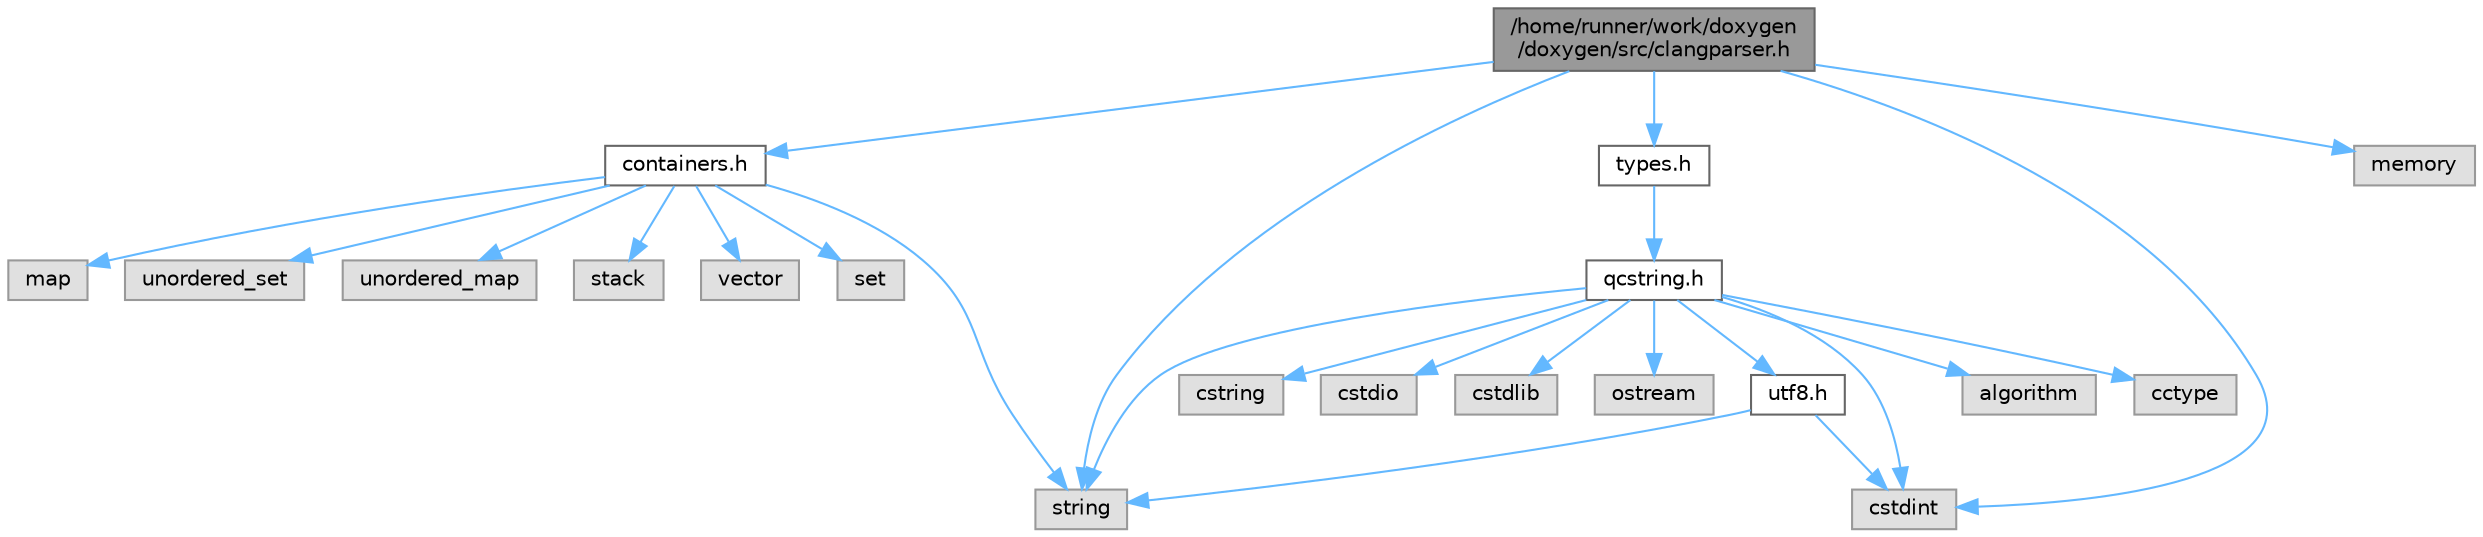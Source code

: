 digraph "/home/runner/work/doxygen/doxygen/src/clangparser.h"
{
 // INTERACTIVE_SVG=YES
 // LATEX_PDF_SIZE
  bgcolor="transparent";
  edge [fontname=Helvetica,fontsize=10,labelfontname=Helvetica,labelfontsize=10];
  node [fontname=Helvetica,fontsize=10,shape=box,height=0.2,width=0.4];
  Node1 [id="Node000001",label="/home/runner/work/doxygen\l/doxygen/src/clangparser.h",height=0.2,width=0.4,color="gray40", fillcolor="grey60", style="filled", fontcolor="black"];
  Node1 -> Node2 [id="edge1_Node000001_Node000002",color="steelblue1",style="solid"];
  Node2 [id="Node000002",label="containers.h",height=0.2,width=0.4,color="grey40", fillcolor="white", style="filled",URL="$d5/d75/containers_8h.html",tooltip=" "];
  Node2 -> Node3 [id="edge2_Node000002_Node000003",color="steelblue1",style="solid"];
  Node3 [id="Node000003",label="vector",height=0.2,width=0.4,color="grey60", fillcolor="#E0E0E0", style="filled"];
  Node2 -> Node4 [id="edge3_Node000002_Node000004",color="steelblue1",style="solid"];
  Node4 [id="Node000004",label="string",height=0.2,width=0.4,color="grey60", fillcolor="#E0E0E0", style="filled"];
  Node2 -> Node5 [id="edge4_Node000002_Node000005",color="steelblue1",style="solid"];
  Node5 [id="Node000005",label="set",height=0.2,width=0.4,color="grey60", fillcolor="#E0E0E0", style="filled"];
  Node2 -> Node6 [id="edge5_Node000002_Node000006",color="steelblue1",style="solid"];
  Node6 [id="Node000006",label="map",height=0.2,width=0.4,color="grey60", fillcolor="#E0E0E0", style="filled"];
  Node2 -> Node7 [id="edge6_Node000002_Node000007",color="steelblue1",style="solid"];
  Node7 [id="Node000007",label="unordered_set",height=0.2,width=0.4,color="grey60", fillcolor="#E0E0E0", style="filled"];
  Node2 -> Node8 [id="edge7_Node000002_Node000008",color="steelblue1",style="solid"];
  Node8 [id="Node000008",label="unordered_map",height=0.2,width=0.4,color="grey60", fillcolor="#E0E0E0", style="filled"];
  Node2 -> Node9 [id="edge8_Node000002_Node000009",color="steelblue1",style="solid"];
  Node9 [id="Node000009",label="stack",height=0.2,width=0.4,color="grey60", fillcolor="#E0E0E0", style="filled"];
  Node1 -> Node10 [id="edge9_Node000001_Node000010",color="steelblue1",style="solid"];
  Node10 [id="Node000010",label="types.h",height=0.2,width=0.4,color="grey40", fillcolor="white", style="filled",URL="$d9/d49/types_8h.html",tooltip="This file contains a number of basic enums and types."];
  Node10 -> Node11 [id="edge10_Node000010_Node000011",color="steelblue1",style="solid"];
  Node11 [id="Node000011",label="qcstring.h",height=0.2,width=0.4,color="grey40", fillcolor="white", style="filled",URL="$d7/d5c/qcstring_8h.html",tooltip=" "];
  Node11 -> Node4 [id="edge11_Node000011_Node000004",color="steelblue1",style="solid"];
  Node11 -> Node12 [id="edge12_Node000011_Node000012",color="steelblue1",style="solid"];
  Node12 [id="Node000012",label="algorithm",height=0.2,width=0.4,color="grey60", fillcolor="#E0E0E0", style="filled"];
  Node11 -> Node13 [id="edge13_Node000011_Node000013",color="steelblue1",style="solid"];
  Node13 [id="Node000013",label="cctype",height=0.2,width=0.4,color="grey60", fillcolor="#E0E0E0", style="filled"];
  Node11 -> Node14 [id="edge14_Node000011_Node000014",color="steelblue1",style="solid"];
  Node14 [id="Node000014",label="cstring",height=0.2,width=0.4,color="grey60", fillcolor="#E0E0E0", style="filled"];
  Node11 -> Node15 [id="edge15_Node000011_Node000015",color="steelblue1",style="solid"];
  Node15 [id="Node000015",label="cstdio",height=0.2,width=0.4,color="grey60", fillcolor="#E0E0E0", style="filled"];
  Node11 -> Node16 [id="edge16_Node000011_Node000016",color="steelblue1",style="solid"];
  Node16 [id="Node000016",label="cstdlib",height=0.2,width=0.4,color="grey60", fillcolor="#E0E0E0", style="filled"];
  Node11 -> Node17 [id="edge17_Node000011_Node000017",color="steelblue1",style="solid"];
  Node17 [id="Node000017",label="cstdint",height=0.2,width=0.4,color="grey60", fillcolor="#E0E0E0", style="filled"];
  Node11 -> Node18 [id="edge18_Node000011_Node000018",color="steelblue1",style="solid"];
  Node18 [id="Node000018",label="ostream",height=0.2,width=0.4,color="grey60", fillcolor="#E0E0E0", style="filled"];
  Node11 -> Node19 [id="edge19_Node000011_Node000019",color="steelblue1",style="solid"];
  Node19 [id="Node000019",label="utf8.h",height=0.2,width=0.4,color="grey40", fillcolor="white", style="filled",URL="$db/d7c/utf8_8h.html",tooltip="Various UTF8 related helper functions."];
  Node19 -> Node17 [id="edge20_Node000019_Node000017",color="steelblue1",style="solid"];
  Node19 -> Node4 [id="edge21_Node000019_Node000004",color="steelblue1",style="solid"];
  Node1 -> Node20 [id="edge22_Node000001_Node000020",color="steelblue1",style="solid"];
  Node20 [id="Node000020",label="memory",height=0.2,width=0.4,color="grey60", fillcolor="#E0E0E0", style="filled"];
  Node1 -> Node4 [id="edge23_Node000001_Node000004",color="steelblue1",style="solid"];
  Node1 -> Node17 [id="edge24_Node000001_Node000017",color="steelblue1",style="solid"];
}
